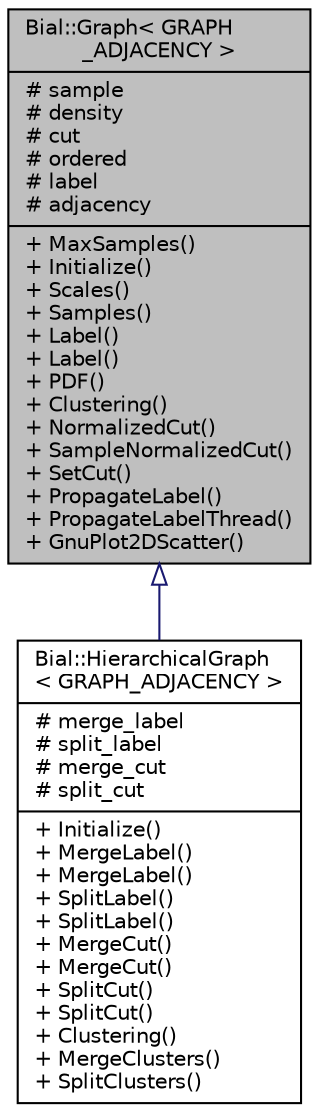 digraph "Bial::Graph&lt; GRAPH_ADJACENCY &gt;"
{
  edge [fontname="Helvetica",fontsize="10",labelfontname="Helvetica",labelfontsize="10"];
  node [fontname="Helvetica",fontsize="10",shape=record];
  Node1 [label="{Bial::Graph\< GRAPH\l_ADJACENCY \>\n|# sample\l# density\l# cut\l# ordered\l# label\l# adjacency\l|+ MaxSamples()\l+ Initialize()\l+ Scales()\l+ Samples()\l+ Label()\l+ Label()\l+ PDF()\l+ Clustering()\l+ NormalizedCut()\l+ SampleNormalizedCut()\l+ SetCut()\l+ PropagateLabel()\l+ PropagateLabelThread()\l+ GnuPlot2DScatter()\l}",height=0.2,width=0.4,color="black", fillcolor="grey75", style="filled", fontcolor="black"];
  Node1 -> Node2 [dir="back",color="midnightblue",fontsize="10",style="solid",arrowtail="onormal",fontname="Helvetica"];
  Node2 [label="{Bial::HierarchicalGraph\l\< GRAPH_ADJACENCY \>\n|# merge_label\l# split_label\l# merge_cut\l# split_cut\l|+ Initialize()\l+ MergeLabel()\l+ MergeLabel()\l+ SplitLabel()\l+ SplitLabel()\l+ MergeCut()\l+ MergeCut()\l+ SplitCut()\l+ SplitCut()\l+ Clustering()\l+ MergeClusters()\l+ SplitClusters()\l}",height=0.2,width=0.4,color="black", fillcolor="white", style="filled",URL="$class_bial_1_1_hierarchical_graph.html"];
}
